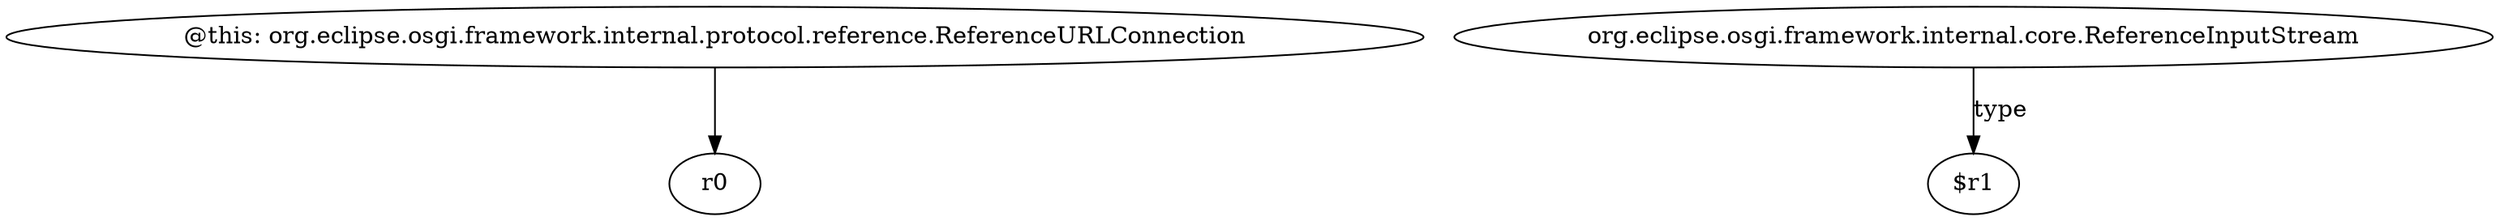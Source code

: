 digraph g {
0[label="@this: org.eclipse.osgi.framework.internal.protocol.reference.ReferenceURLConnection"]
1[label="r0"]
0->1[label=""]
2[label="org.eclipse.osgi.framework.internal.core.ReferenceInputStream"]
3[label="$r1"]
2->3[label="type"]
}